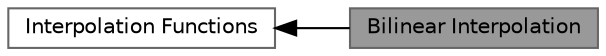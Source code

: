 digraph "Bilinear Interpolation"
{
 // LATEX_PDF_SIZE
  bgcolor="transparent";
  edge [fontname=Helvetica,fontsize=10,labelfontname=Helvetica,labelfontsize=10];
  node [fontname=Helvetica,fontsize=10,shape=box,height=0.2,width=0.4];
  rankdir=LR;
  Node1 [id="Node000001",label="Bilinear Interpolation",height=0.2,width=0.4,color="gray40", fillcolor="grey60", style="filled", fontcolor="black",tooltip=" "];
  Node2 [id="Node000002",label="Interpolation Functions",height=0.2,width=0.4,color="grey40", fillcolor="white", style="filled",URL="$group__group_interpolation.html",tooltip=" "];
  Node2->Node1 [shape=plaintext, dir="back", style="solid"];
}
